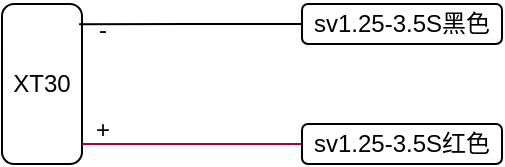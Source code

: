 <mxfile version="21.6.1" type="github">
  <diagram name="第 1 页" id="GL0AKmvwCZu_qGWqcP_L">
    <mxGraphModel dx="778" dy="443" grid="1" gridSize="10" guides="1" tooltips="1" connect="1" arrows="1" fold="1" page="1" pageScale="1" pageWidth="827" pageHeight="1169" math="0" shadow="0">
      <root>
        <mxCell id="0" />
        <mxCell id="1" parent="0" />
        <mxCell id="uGVpgUj5ZdiavNFIS7dM-1" value="XT30" style="rounded=1;whiteSpace=wrap;html=1;" vertex="1" parent="1">
          <mxGeometry x="80" y="160" width="40" height="80" as="geometry" />
        </mxCell>
        <mxCell id="uGVpgUj5ZdiavNFIS7dM-6" style="edgeStyle=orthogonalEdgeStyle;rounded=0;orthogonalLoop=1;jettySize=auto;html=1;entryX=0.964;entryY=0.127;entryDx=0;entryDy=0;entryPerimeter=0;endArrow=none;endFill=0;" edge="1" parent="1" source="uGVpgUj5ZdiavNFIS7dM-2" target="uGVpgUj5ZdiavNFIS7dM-1">
          <mxGeometry relative="1" as="geometry" />
        </mxCell>
        <mxCell id="uGVpgUj5ZdiavNFIS7dM-2" value="sv1.25-3.5S黑色" style="rounded=1;whiteSpace=wrap;html=1;" vertex="1" parent="1">
          <mxGeometry x="230" y="160" width="100" height="20" as="geometry" />
        </mxCell>
        <mxCell id="uGVpgUj5ZdiavNFIS7dM-7" style="edgeStyle=orthogonalEdgeStyle;rounded=0;orthogonalLoop=1;jettySize=auto;html=1;entryX=1;entryY=0.875;entryDx=0;entryDy=0;entryPerimeter=0;fillColor=#d80073;strokeColor=#A50040;endArrow=none;endFill=0;" edge="1" parent="1" source="uGVpgUj5ZdiavNFIS7dM-5" target="uGVpgUj5ZdiavNFIS7dM-1">
          <mxGeometry relative="1" as="geometry" />
        </mxCell>
        <mxCell id="uGVpgUj5ZdiavNFIS7dM-5" value="sv1.25-3.5S红色" style="rounded=1;whiteSpace=wrap;html=1;" vertex="1" parent="1">
          <mxGeometry x="230" y="220" width="100" height="20" as="geometry" />
        </mxCell>
        <mxCell id="uGVpgUj5ZdiavNFIS7dM-8" value="+" style="text;html=1;align=center;verticalAlign=middle;resizable=0;points=[];autosize=1;strokeColor=none;fillColor=none;" vertex="1" parent="1">
          <mxGeometry x="115" y="208" width="30" height="30" as="geometry" />
        </mxCell>
        <mxCell id="uGVpgUj5ZdiavNFIS7dM-9" value="-" style="text;html=1;align=center;verticalAlign=middle;resizable=0;points=[];autosize=1;strokeColor=none;fillColor=none;" vertex="1" parent="1">
          <mxGeometry x="115" y="158" width="30" height="30" as="geometry" />
        </mxCell>
      </root>
    </mxGraphModel>
  </diagram>
</mxfile>
